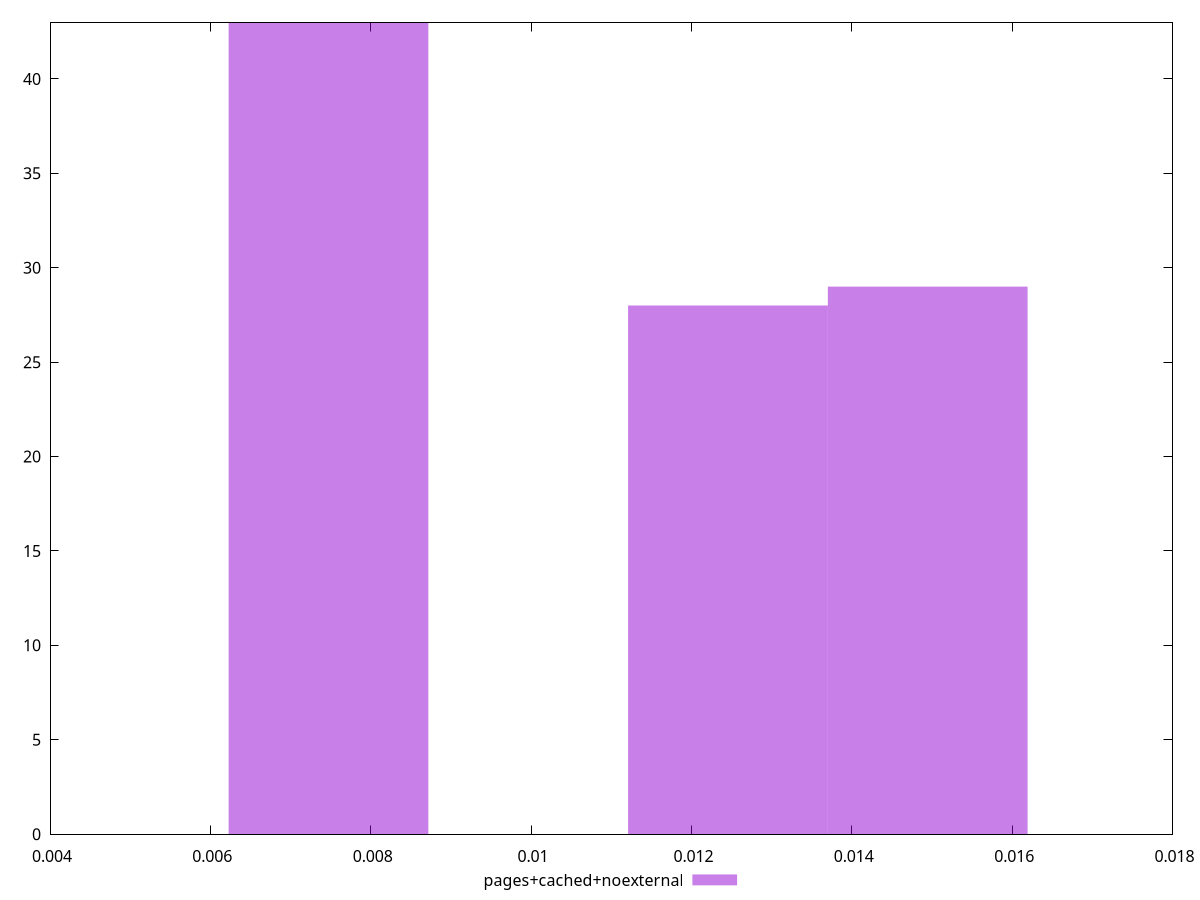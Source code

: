 $_pagesCachedNoexternal <<EOF
0.007473435844343016 43
0.012455726407238361 28
0.014946871688686032 29
EOF
set key outside below
set terminal pngcairo
set output "report_00004_2020-11-02T20-21-41.718Z/largest-contentful-paint/pages+cached+noexternal//hist.png"
set yrange [0:43]
set boxwidth 0.002491145281447672
set style fill transparent solid 0.5 noborder
plot $_pagesCachedNoexternal title "pages+cached+noexternal" with boxes ,